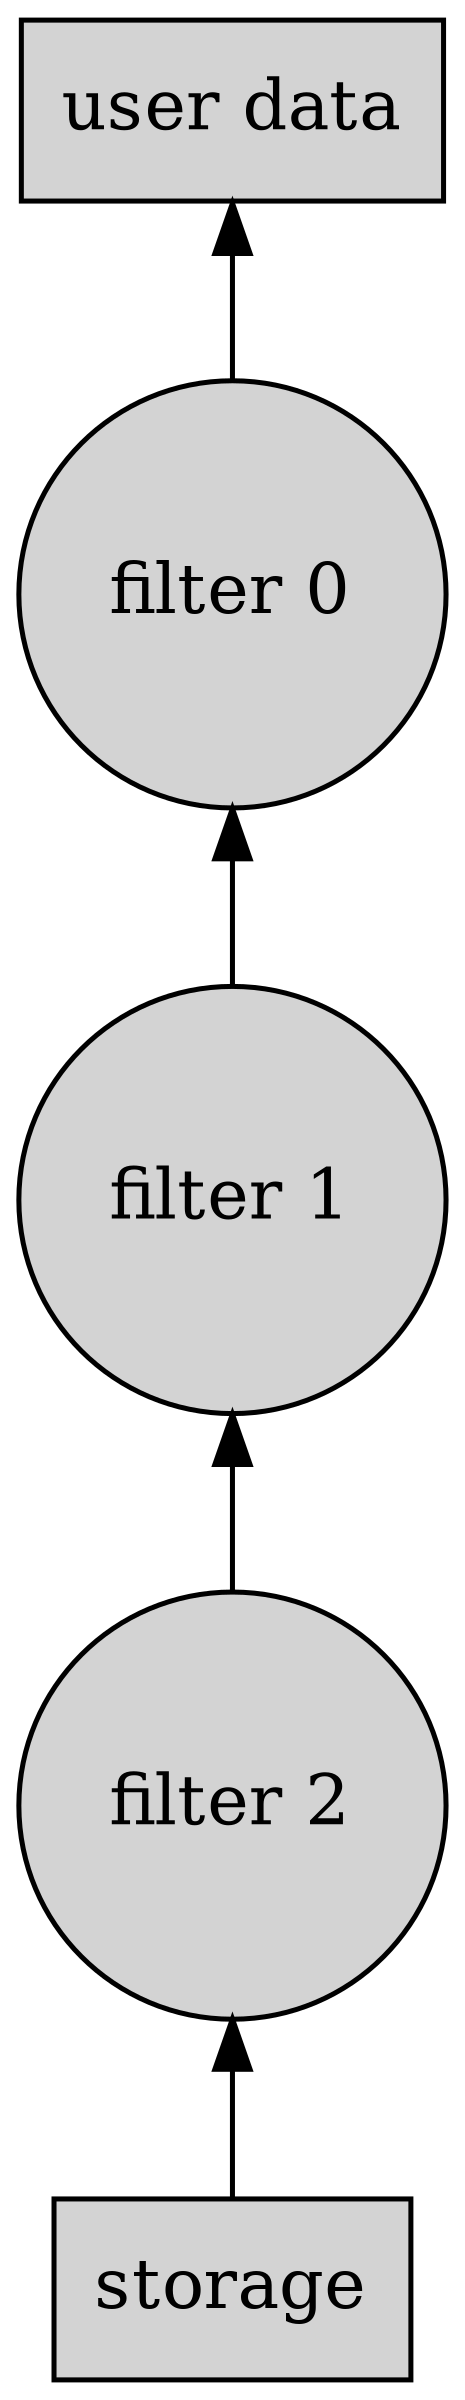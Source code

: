 digraph tree {
    graph [rankdir=BT, size="16!"];
    splines=false;
    node [style=filled];
    nodesep=1.1;

    user [label="user data", shape="rect"];
    filter_0 [label="filter 0", shape="circle"];
    filter_1 [label="filter 1", shape="circle"];
    filter_2 [label="filter 2", shape="circle"];
    storage [label="storage", shape="rect"];

    storage -> filter_2 -> filter_1 -> filter_0 -> user
}
